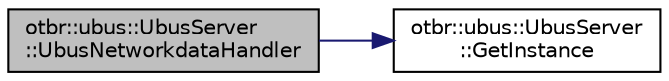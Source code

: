 digraph "otbr::ubus::UbusServer::UbusNetworkdataHandler"
{
  edge [fontname="Helvetica",fontsize="10",labelfontname="Helvetica",labelfontsize="10"];
  node [fontname="Helvetica",fontsize="10",shape=record];
  rankdir="LR";
  Node182 [label="otbr::ubus::UbusServer\l::UbusNetworkdataHandler",height=0.2,width=0.4,color="black", fillcolor="grey75", style="filled", fontcolor="black"];
  Node182 -> Node183 [color="midnightblue",fontsize="10",style="solid",fontname="Helvetica"];
  Node183 [label="otbr::ubus::UbusServer\l::GetInstance",height=0.2,width=0.4,color="black", fillcolor="white", style="filled",URL="$d9/dea/classotbr_1_1ubus_1_1UbusServer.html#a869e5a269f8df9231e60b8b23de90362",tooltip="This method return the instance of the global UbusServer. "];
}
